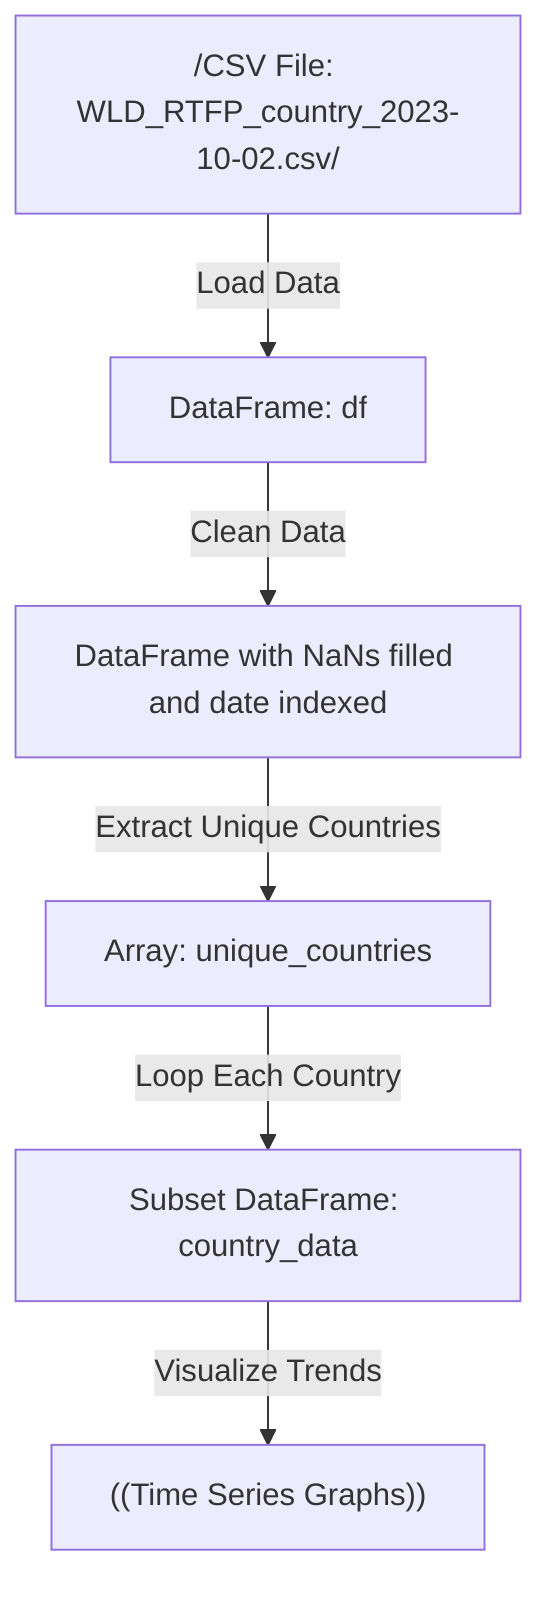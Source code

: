 flowchart TD
    A["/CSV File: WLD_RTFP_country_2023-10-02.csv/"] -->|Load Data| B["DataFrame: df"]
    B -->|Clean Data| C["DataFrame with NaNs filled and date indexed"]
    C -->|Extract Unique Countries| D["Array: unique_countries"]
    D -->|Loop Each Country| E["Subset DataFrame: country_data"]
    E -->|Visualize Trends| F["((Time Series Graphs))"]

    %% Nodes explanations
    %% A: This node represents the CSV file being loaded, which includes monthly food price data.
    %% B: This node is the initial DataFrame (df) containing raw data from the CSV.
    %% C: Represents the cleaned DataFrame with NaN values filled and date set as the index.
    %% D: This contains unique country names extracted from the DataFrame df.
    %% E: Represents data subset for each country, facilitated by looping through unique countries.
    %% F: Visualizes price trends and inflation using time series graphs.